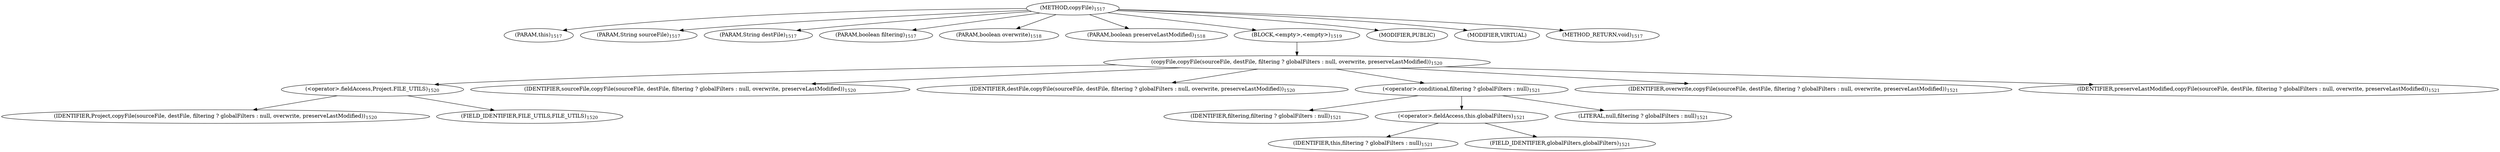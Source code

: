 digraph "copyFile" {  
"2426" [label = <(METHOD,copyFile)<SUB>1517</SUB>> ]
"2427" [label = <(PARAM,this)<SUB>1517</SUB>> ]
"2428" [label = <(PARAM,String sourceFile)<SUB>1517</SUB>> ]
"2429" [label = <(PARAM,String destFile)<SUB>1517</SUB>> ]
"2430" [label = <(PARAM,boolean filtering)<SUB>1517</SUB>> ]
"2431" [label = <(PARAM,boolean overwrite)<SUB>1518</SUB>> ]
"2432" [label = <(PARAM,boolean preserveLastModified)<SUB>1518</SUB>> ]
"2433" [label = <(BLOCK,&lt;empty&gt;,&lt;empty&gt;)<SUB>1519</SUB>> ]
"2434" [label = <(copyFile,copyFile(sourceFile, destFile, filtering ? globalFilters : null, overwrite, preserveLastModified))<SUB>1520</SUB>> ]
"2435" [label = <(&lt;operator&gt;.fieldAccess,Project.FILE_UTILS)<SUB>1520</SUB>> ]
"2436" [label = <(IDENTIFIER,Project,copyFile(sourceFile, destFile, filtering ? globalFilters : null, overwrite, preserveLastModified))<SUB>1520</SUB>> ]
"2437" [label = <(FIELD_IDENTIFIER,FILE_UTILS,FILE_UTILS)<SUB>1520</SUB>> ]
"2438" [label = <(IDENTIFIER,sourceFile,copyFile(sourceFile, destFile, filtering ? globalFilters : null, overwrite, preserveLastModified))<SUB>1520</SUB>> ]
"2439" [label = <(IDENTIFIER,destFile,copyFile(sourceFile, destFile, filtering ? globalFilters : null, overwrite, preserveLastModified))<SUB>1520</SUB>> ]
"2440" [label = <(&lt;operator&gt;.conditional,filtering ? globalFilters : null)<SUB>1521</SUB>> ]
"2441" [label = <(IDENTIFIER,filtering,filtering ? globalFilters : null)<SUB>1521</SUB>> ]
"2442" [label = <(&lt;operator&gt;.fieldAccess,this.globalFilters)<SUB>1521</SUB>> ]
"2443" [label = <(IDENTIFIER,this,filtering ? globalFilters : null)<SUB>1521</SUB>> ]
"2444" [label = <(FIELD_IDENTIFIER,globalFilters,globalFilters)<SUB>1521</SUB>> ]
"2445" [label = <(LITERAL,null,filtering ? globalFilters : null)<SUB>1521</SUB>> ]
"2446" [label = <(IDENTIFIER,overwrite,copyFile(sourceFile, destFile, filtering ? globalFilters : null, overwrite, preserveLastModified))<SUB>1521</SUB>> ]
"2447" [label = <(IDENTIFIER,preserveLastModified,copyFile(sourceFile, destFile, filtering ? globalFilters : null, overwrite, preserveLastModified))<SUB>1521</SUB>> ]
"2448" [label = <(MODIFIER,PUBLIC)> ]
"2449" [label = <(MODIFIER,VIRTUAL)> ]
"2450" [label = <(METHOD_RETURN,void)<SUB>1517</SUB>> ]
  "2426" -> "2427" 
  "2426" -> "2428" 
  "2426" -> "2429" 
  "2426" -> "2430" 
  "2426" -> "2431" 
  "2426" -> "2432" 
  "2426" -> "2433" 
  "2426" -> "2448" 
  "2426" -> "2449" 
  "2426" -> "2450" 
  "2433" -> "2434" 
  "2434" -> "2435" 
  "2434" -> "2438" 
  "2434" -> "2439" 
  "2434" -> "2440" 
  "2434" -> "2446" 
  "2434" -> "2447" 
  "2435" -> "2436" 
  "2435" -> "2437" 
  "2440" -> "2441" 
  "2440" -> "2442" 
  "2440" -> "2445" 
  "2442" -> "2443" 
  "2442" -> "2444" 
}
